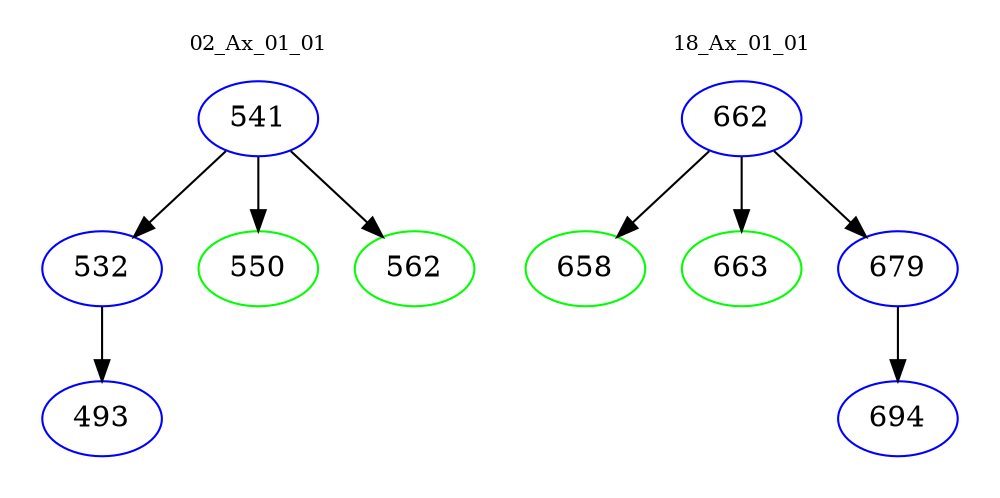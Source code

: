 digraph{
subgraph cluster_0 {
color = white
label = "02_Ax_01_01";
fontsize=10;
T0_541 [label="541", color="blue"]
T0_541 -> T0_532 [color="black"]
T0_532 [label="532", color="blue"]
T0_532 -> T0_493 [color="black"]
T0_493 [label="493", color="blue"]
T0_541 -> T0_550 [color="black"]
T0_550 [label="550", color="green"]
T0_541 -> T0_562 [color="black"]
T0_562 [label="562", color="green"]
}
subgraph cluster_1 {
color = white
label = "18_Ax_01_01";
fontsize=10;
T1_662 [label="662", color="blue"]
T1_662 -> T1_658 [color="black"]
T1_658 [label="658", color="green"]
T1_662 -> T1_663 [color="black"]
T1_663 [label="663", color="green"]
T1_662 -> T1_679 [color="black"]
T1_679 [label="679", color="blue"]
T1_679 -> T1_694 [color="black"]
T1_694 [label="694", color="blue"]
}
}
